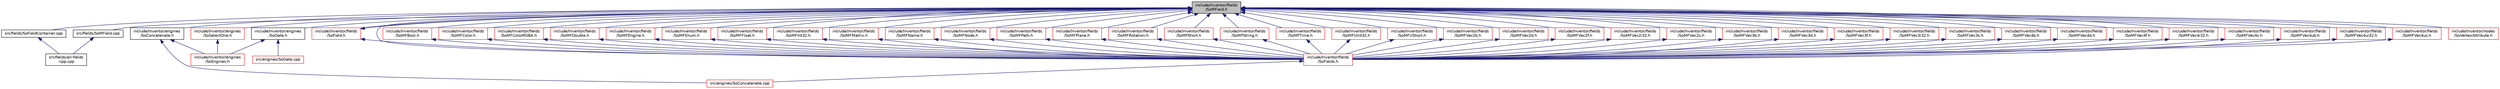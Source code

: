 digraph "include/Inventor/fields/SoMField.h"
{
 // LATEX_PDF_SIZE
  edge [fontname="Helvetica",fontsize="10",labelfontname="Helvetica",labelfontsize="10"];
  node [fontname="Helvetica",fontsize="10",shape=record];
  Node1 [label="include/Inventor/fields\l/SoMField.h",height=0.2,width=0.4,color="black", fillcolor="grey75", style="filled", fontcolor="black",tooltip=" "];
  Node1 -> Node2 [dir="back",color="midnightblue",fontsize="10",style="solid",fontname="Helvetica"];
  Node2 [label="src/fields/SoFieldContainer.cpp",height=0.2,width=0.4,color="black", fillcolor="white", style="filled",URL="$SoFieldContainer_8cpp.html",tooltip=" "];
  Node2 -> Node3 [dir="back",color="midnightblue",fontsize="10",style="solid",fontname="Helvetica"];
  Node3 [label="src/fields/all-fields\l-cpp.cpp",height=0.2,width=0.4,color="black", fillcolor="white", style="filled",URL="$all-fields-cpp_8cpp.html",tooltip=" "];
  Node1 -> Node4 [dir="back",color="midnightblue",fontsize="10",style="solid",fontname="Helvetica"];
  Node4 [label="src/fields/SoMField.cpp",height=0.2,width=0.4,color="black", fillcolor="white", style="filled",URL="$SoMField_8cpp.html",tooltip=" "];
  Node4 -> Node3 [dir="back",color="midnightblue",fontsize="10",style="solid",fontname="Helvetica"];
  Node1 -> Node5 [dir="back",color="midnightblue",fontsize="10",style="solid",fontname="Helvetica"];
  Node5 [label="include/Inventor/engines\l/SoConcatenate.h",height=0.2,width=0.4,color="black", fillcolor="white", style="filled",URL="$SoConcatenate_8h.html",tooltip=" "];
  Node5 -> Node6 [dir="back",color="midnightblue",fontsize="10",style="solid",fontname="Helvetica"];
  Node6 [label="src/engines/SoConcatenate.cpp",height=0.2,width=0.4,color="red", fillcolor="white", style="filled",URL="$SoConcatenate_8cpp.html",tooltip=" "];
  Node5 -> Node8 [dir="back",color="midnightblue",fontsize="10",style="solid",fontname="Helvetica"];
  Node8 [label="include/Inventor/engines\l/SoEngines.h",height=0.2,width=0.4,color="red", fillcolor="white", style="filled",URL="$SoEngines_8h.html",tooltip=" "];
  Node1 -> Node11 [dir="back",color="midnightblue",fontsize="10",style="solid",fontname="Helvetica"];
  Node11 [label="include/Inventor/engines\l/SoGate.h",height=0.2,width=0.4,color="black", fillcolor="white", style="filled",URL="$SoGate_8h.html",tooltip=" "];
  Node11 -> Node12 [dir="back",color="midnightblue",fontsize="10",style="solid",fontname="Helvetica"];
  Node12 [label="src/engines/SoGate.cpp",height=0.2,width=0.4,color="red", fillcolor="white", style="filled",URL="$SoGate_8cpp.html",tooltip=" "];
  Node11 -> Node8 [dir="back",color="midnightblue",fontsize="10",style="solid",fontname="Helvetica"];
  Node1 -> Node13 [dir="back",color="midnightblue",fontsize="10",style="solid",fontname="Helvetica"];
  Node13 [label="include/Inventor/engines\l/SoSelectOne.h",height=0.2,width=0.4,color="red", fillcolor="white", style="filled",URL="$SoSelectOne_8h.html",tooltip=" "];
  Node13 -> Node8 [dir="back",color="midnightblue",fontsize="10",style="solid",fontname="Helvetica"];
  Node1 -> Node15 [dir="back",color="midnightblue",fontsize="10",style="solid",fontname="Helvetica"];
  Node15 [label="include/Inventor/fields\l/SoField.h",height=0.2,width=0.4,color="red", fillcolor="white", style="filled",URL="$SoField_8h.html",tooltip=" "];
  Node15 -> Node36 [dir="back",color="midnightblue",fontsize="10",style="solid",fontname="Helvetica"];
  Node36 [label="include/Inventor/fields\l/SoFields.h",height=0.2,width=0.4,color="red", fillcolor="white", style="filled",URL="$SoFields_8h.html",tooltip=" "];
  Node36 -> Node6 [dir="back",color="midnightblue",fontsize="10",style="solid",fontname="Helvetica"];
  Node15 -> Node1 [dir="back",color="midnightblue",fontsize="10",style="solid",fontname="Helvetica"];
  Node1 -> Node36 [dir="back",color="midnightblue",fontsize="10",style="solid",fontname="Helvetica"];
  Node1 -> Node653 [dir="back",color="midnightblue",fontsize="10",style="solid",fontname="Helvetica"];
  Node653 [label="include/Inventor/fields\l/SoMFBool.h",height=0.2,width=0.4,color="red", fillcolor="white", style="filled",URL="$SoMFBool_8h.html",tooltip=" "];
  Node653 -> Node36 [dir="back",color="midnightblue",fontsize="10",style="solid",fontname="Helvetica"];
  Node1 -> Node655 [dir="back",color="midnightblue",fontsize="10",style="solid",fontname="Helvetica"];
  Node655 [label="include/Inventor/fields\l/SoMFColor.h",height=0.2,width=0.4,color="red", fillcolor="white", style="filled",URL="$SoMFColor_8h.html",tooltip=" "];
  Node655 -> Node36 [dir="back",color="midnightblue",fontsize="10",style="solid",fontname="Helvetica"];
  Node1 -> Node660 [dir="back",color="midnightblue",fontsize="10",style="solid",fontname="Helvetica"];
  Node660 [label="include/Inventor/fields\l/SoMFColorRGBA.h",height=0.2,width=0.4,color="red", fillcolor="white", style="filled",URL="$SoMFColorRGBA_8h.html",tooltip=" "];
  Node660 -> Node36 [dir="back",color="midnightblue",fontsize="10",style="solid",fontname="Helvetica"];
  Node1 -> Node662 [dir="back",color="midnightblue",fontsize="10",style="solid",fontname="Helvetica"];
  Node662 [label="include/Inventor/fields\l/SoMFDouble.h",height=0.2,width=0.4,color="red", fillcolor="white", style="filled",URL="$SoMFDouble_8h.html",tooltip=" "];
  Node662 -> Node36 [dir="back",color="midnightblue",fontsize="10",style="solid",fontname="Helvetica"];
  Node1 -> Node664 [dir="back",color="midnightblue",fontsize="10",style="solid",fontname="Helvetica"];
  Node664 [label="include/Inventor/fields\l/SoMFEngine.h",height=0.2,width=0.4,color="red", fillcolor="white", style="filled",URL="$SoMFEngine_8h.html",tooltip=" "];
  Node664 -> Node36 [dir="back",color="midnightblue",fontsize="10",style="solid",fontname="Helvetica"];
  Node1 -> Node345 [dir="back",color="midnightblue",fontsize="10",style="solid",fontname="Helvetica"];
  Node345 [label="include/Inventor/fields\l/SoMFEnum.h",height=0.2,width=0.4,color="red", fillcolor="white", style="filled",URL="$SoMFEnum_8h.html",tooltip=" "];
  Node345 -> Node36 [dir="back",color="midnightblue",fontsize="10",style="solid",fontname="Helvetica"];
  Node1 -> Node665 [dir="back",color="midnightblue",fontsize="10",style="solid",fontname="Helvetica"];
  Node665 [label="include/Inventor/fields\l/SoMFFloat.h",height=0.2,width=0.4,color="red", fillcolor="white", style="filled",URL="$SoMFFloat_8h.html",tooltip=" "];
  Node665 -> Node36 [dir="back",color="midnightblue",fontsize="10",style="solid",fontname="Helvetica"];
  Node1 -> Node690 [dir="back",color="midnightblue",fontsize="10",style="solid",fontname="Helvetica"];
  Node690 [label="include/Inventor/fields\l/SoMFInt32.h",height=0.2,width=0.4,color="red", fillcolor="white", style="filled",URL="$SoMFInt32_8h.html",tooltip=" "];
  Node690 -> Node36 [dir="back",color="midnightblue",fontsize="10",style="solid",fontname="Helvetica"];
  Node1 -> Node695 [dir="back",color="midnightblue",fontsize="10",style="solid",fontname="Helvetica"];
  Node695 [label="include/Inventor/fields\l/SoMFMatrix.h",height=0.2,width=0.4,color="red", fillcolor="white", style="filled",URL="$SoMFMatrix_8h.html",tooltip=" "];
  Node695 -> Node36 [dir="back",color="midnightblue",fontsize="10",style="solid",fontname="Helvetica"];
  Node1 -> Node702 [dir="back",color="midnightblue",fontsize="10",style="solid",fontname="Helvetica"];
  Node702 [label="include/Inventor/fields\l/SoMFName.h",height=0.2,width=0.4,color="red", fillcolor="white", style="filled",URL="$SoMFName_8h.html",tooltip=" "];
  Node702 -> Node36 [dir="back",color="midnightblue",fontsize="10",style="solid",fontname="Helvetica"];
  Node1 -> Node704 [dir="back",color="midnightblue",fontsize="10",style="solid",fontname="Helvetica"];
  Node704 [label="include/Inventor/fields\l/SoMFNode.h",height=0.2,width=0.4,color="red", fillcolor="white", style="filled",URL="$SoMFNode_8h.html",tooltip=" "];
  Node704 -> Node36 [dir="back",color="midnightblue",fontsize="10",style="solid",fontname="Helvetica"];
  Node1 -> Node712 [dir="back",color="midnightblue",fontsize="10",style="solid",fontname="Helvetica"];
  Node712 [label="include/Inventor/fields\l/SoMFPath.h",height=0.2,width=0.4,color="red", fillcolor="white", style="filled",URL="$SoMFPath_8h.html",tooltip=" "];
  Node712 -> Node36 [dir="back",color="midnightblue",fontsize="10",style="solid",fontname="Helvetica"];
  Node1 -> Node713 [dir="back",color="midnightblue",fontsize="10",style="solid",fontname="Helvetica"];
  Node713 [label="include/Inventor/fields\l/SoMFPlane.h",height=0.2,width=0.4,color="red", fillcolor="white", style="filled",URL="$SoMFPlane_8h.html",tooltip=" "];
  Node713 -> Node36 [dir="back",color="midnightblue",fontsize="10",style="solid",fontname="Helvetica"];
  Node1 -> Node715 [dir="back",color="midnightblue",fontsize="10",style="solid",fontname="Helvetica"];
  Node715 [label="include/Inventor/fields\l/SoMFRotation.h",height=0.2,width=0.4,color="red", fillcolor="white", style="filled",URL="$SoMFRotation_8h.html",tooltip=" "];
  Node715 -> Node36 [dir="back",color="midnightblue",fontsize="10",style="solid",fontname="Helvetica"];
  Node1 -> Node718 [dir="back",color="midnightblue",fontsize="10",style="solid",fontname="Helvetica"];
  Node718 [label="include/Inventor/fields\l/SoMFShort.h",height=0.2,width=0.4,color="red", fillcolor="white", style="filled",URL="$SoMFShort_8h.html",tooltip=" "];
  Node718 -> Node36 [dir="back",color="midnightblue",fontsize="10",style="solid",fontname="Helvetica"];
  Node1 -> Node720 [dir="back",color="midnightblue",fontsize="10",style="solid",fontname="Helvetica"];
  Node720 [label="include/Inventor/fields\l/SoMFString.h",height=0.2,width=0.4,color="red", fillcolor="white", style="filled",URL="$SoMFString_8h.html",tooltip=" "];
  Node720 -> Node36 [dir="back",color="midnightblue",fontsize="10",style="solid",fontname="Helvetica"];
  Node1 -> Node723 [dir="back",color="midnightblue",fontsize="10",style="solid",fontname="Helvetica"];
  Node723 [label="include/Inventor/fields\l/SoMFTime.h",height=0.2,width=0.4,color="red", fillcolor="white", style="filled",URL="$SoMFTime_8h.html",tooltip=" "];
  Node723 -> Node36 [dir="back",color="midnightblue",fontsize="10",style="solid",fontname="Helvetica"];
  Node1 -> Node725 [dir="back",color="midnightblue",fontsize="10",style="solid",fontname="Helvetica"];
  Node725 [label="include/Inventor/fields\l/SoMFUInt32.h",height=0.2,width=0.4,color="red", fillcolor="white", style="filled",URL="$SoMFUInt32_8h.html",tooltip=" "];
  Node725 -> Node36 [dir="back",color="midnightblue",fontsize="10",style="solid",fontname="Helvetica"];
  Node1 -> Node731 [dir="back",color="midnightblue",fontsize="10",style="solid",fontname="Helvetica"];
  Node731 [label="include/Inventor/fields\l/SoMFUShort.h",height=0.2,width=0.4,color="red", fillcolor="white", style="filled",URL="$SoMFUShort_8h.html",tooltip=" "];
  Node731 -> Node36 [dir="back",color="midnightblue",fontsize="10",style="solid",fontname="Helvetica"];
  Node1 -> Node733 [dir="back",color="midnightblue",fontsize="10",style="solid",fontname="Helvetica"];
  Node733 [label="include/Inventor/fields\l/SoMFVec2b.h",height=0.2,width=0.4,color="red", fillcolor="white", style="filled",URL="$SoMFVec2b_8h.html",tooltip=" "];
  Node733 -> Node36 [dir="back",color="midnightblue",fontsize="10",style="solid",fontname="Helvetica"];
  Node1 -> Node735 [dir="back",color="midnightblue",fontsize="10",style="solid",fontname="Helvetica"];
  Node735 [label="include/Inventor/fields\l/SoMFVec2d.h",height=0.2,width=0.4,color="red", fillcolor="white", style="filled",URL="$SoMFVec2d_8h.html",tooltip=" "];
  Node735 -> Node36 [dir="back",color="midnightblue",fontsize="10",style="solid",fontname="Helvetica"];
  Node1 -> Node737 [dir="back",color="midnightblue",fontsize="10",style="solid",fontname="Helvetica"];
  Node737 [label="include/Inventor/fields\l/SoMFVec2f.h",height=0.2,width=0.4,color="red", fillcolor="white", style="filled",URL="$SoMFVec2f_8h.html",tooltip=" "];
  Node737 -> Node36 [dir="back",color="midnightblue",fontsize="10",style="solid",fontname="Helvetica"];
  Node1 -> Node743 [dir="back",color="midnightblue",fontsize="10",style="solid",fontname="Helvetica"];
  Node743 [label="include/Inventor/fields\l/SoMFVec2i32.h",height=0.2,width=0.4,color="red", fillcolor="white", style="filled",URL="$SoMFVec2i32_8h.html",tooltip=" "];
  Node743 -> Node36 [dir="back",color="midnightblue",fontsize="10",style="solid",fontname="Helvetica"];
  Node1 -> Node745 [dir="back",color="midnightblue",fontsize="10",style="solid",fontname="Helvetica"];
  Node745 [label="include/Inventor/fields\l/SoMFVec2s.h",height=0.2,width=0.4,color="red", fillcolor="white", style="filled",URL="$SoMFVec2s_8h.html",tooltip=" "];
  Node745 -> Node36 [dir="back",color="midnightblue",fontsize="10",style="solid",fontname="Helvetica"];
  Node1 -> Node747 [dir="back",color="midnightblue",fontsize="10",style="solid",fontname="Helvetica"];
  Node747 [label="include/Inventor/fields\l/SoMFVec3b.h",height=0.2,width=0.4,color="red", fillcolor="white", style="filled",URL="$SoMFVec3b_8h.html",tooltip=" "];
  Node747 -> Node36 [dir="back",color="midnightblue",fontsize="10",style="solid",fontname="Helvetica"];
  Node1 -> Node749 [dir="back",color="midnightblue",fontsize="10",style="solid",fontname="Helvetica"];
  Node749 [label="include/Inventor/fields\l/SoMFVec3d.h",height=0.2,width=0.4,color="red", fillcolor="white", style="filled",URL="$SoMFVec3d_8h.html",tooltip=" "];
  Node749 -> Node36 [dir="back",color="midnightblue",fontsize="10",style="solid",fontname="Helvetica"];
  Node1 -> Node751 [dir="back",color="midnightblue",fontsize="10",style="solid",fontname="Helvetica"];
  Node751 [label="include/Inventor/fields\l/SoMFVec3f.h",height=0.2,width=0.4,color="red", fillcolor="white", style="filled",URL="$SoMFVec3f_8h.html",tooltip=" "];
  Node751 -> Node36 [dir="back",color="midnightblue",fontsize="10",style="solid",fontname="Helvetica"];
  Node1 -> Node759 [dir="back",color="midnightblue",fontsize="10",style="solid",fontname="Helvetica"];
  Node759 [label="include/Inventor/fields\l/SoMFVec3i32.h",height=0.2,width=0.4,color="red", fillcolor="white", style="filled",URL="$SoMFVec3i32_8h.html",tooltip=" "];
  Node759 -> Node36 [dir="back",color="midnightblue",fontsize="10",style="solid",fontname="Helvetica"];
  Node1 -> Node761 [dir="back",color="midnightblue",fontsize="10",style="solid",fontname="Helvetica"];
  Node761 [label="include/Inventor/fields\l/SoMFVec3s.h",height=0.2,width=0.4,color="red", fillcolor="white", style="filled",URL="$SoMFVec3s_8h.html",tooltip=" "];
  Node761 -> Node36 [dir="back",color="midnightblue",fontsize="10",style="solid",fontname="Helvetica"];
  Node1 -> Node763 [dir="back",color="midnightblue",fontsize="10",style="solid",fontname="Helvetica"];
  Node763 [label="include/Inventor/fields\l/SoMFVec4b.h",height=0.2,width=0.4,color="red", fillcolor="white", style="filled",URL="$SoMFVec4b_8h.html",tooltip=" "];
  Node763 -> Node36 [dir="back",color="midnightblue",fontsize="10",style="solid",fontname="Helvetica"];
  Node1 -> Node765 [dir="back",color="midnightblue",fontsize="10",style="solid",fontname="Helvetica"];
  Node765 [label="include/Inventor/fields\l/SoMFVec4d.h",height=0.2,width=0.4,color="red", fillcolor="white", style="filled",URL="$SoMFVec4d_8h.html",tooltip=" "];
  Node765 -> Node36 [dir="back",color="midnightblue",fontsize="10",style="solid",fontname="Helvetica"];
  Node1 -> Node767 [dir="back",color="midnightblue",fontsize="10",style="solid",fontname="Helvetica"];
  Node767 [label="include/Inventor/fields\l/SoMFVec4f.h",height=0.2,width=0.4,color="red", fillcolor="white", style="filled",URL="$SoMFVec4f_8h.html",tooltip=" "];
  Node767 -> Node36 [dir="back",color="midnightblue",fontsize="10",style="solid",fontname="Helvetica"];
  Node1 -> Node770 [dir="back",color="midnightblue",fontsize="10",style="solid",fontname="Helvetica"];
  Node770 [label="include/Inventor/fields\l/SoMFVec4i32.h",height=0.2,width=0.4,color="red", fillcolor="white", style="filled",URL="$SoMFVec4i32_8h.html",tooltip=" "];
  Node770 -> Node36 [dir="back",color="midnightblue",fontsize="10",style="solid",fontname="Helvetica"];
  Node1 -> Node772 [dir="back",color="midnightblue",fontsize="10",style="solid",fontname="Helvetica"];
  Node772 [label="include/Inventor/fields\l/SoMFVec4s.h",height=0.2,width=0.4,color="red", fillcolor="white", style="filled",URL="$SoMFVec4s_8h.html",tooltip=" "];
  Node772 -> Node36 [dir="back",color="midnightblue",fontsize="10",style="solid",fontname="Helvetica"];
  Node1 -> Node774 [dir="back",color="midnightblue",fontsize="10",style="solid",fontname="Helvetica"];
  Node774 [label="include/Inventor/fields\l/SoMFVec4ub.h",height=0.2,width=0.4,color="red", fillcolor="white", style="filled",URL="$SoMFVec4ub_8h.html",tooltip=" "];
  Node774 -> Node36 [dir="back",color="midnightblue",fontsize="10",style="solid",fontname="Helvetica"];
  Node1 -> Node776 [dir="back",color="midnightblue",fontsize="10",style="solid",fontname="Helvetica"];
  Node776 [label="include/Inventor/fields\l/SoMFVec4ui32.h",height=0.2,width=0.4,color="red", fillcolor="white", style="filled",URL="$SoMFVec4ui32_8h.html",tooltip=" "];
  Node776 -> Node36 [dir="back",color="midnightblue",fontsize="10",style="solid",fontname="Helvetica"];
  Node1 -> Node778 [dir="back",color="midnightblue",fontsize="10",style="solid",fontname="Helvetica"];
  Node778 [label="include/Inventor/fields\l/SoMFVec4us.h",height=0.2,width=0.4,color="red", fillcolor="white", style="filled",URL="$SoMFVec4us_8h.html",tooltip=" "];
  Node778 -> Node36 [dir="back",color="midnightblue",fontsize="10",style="solid",fontname="Helvetica"];
  Node1 -> Node468 [dir="back",color="midnightblue",fontsize="10",style="solid",fontname="Helvetica"];
  Node468 [label="include/Inventor/nodes\l/SoVertexAttribute.h",height=0.2,width=0.4,color="red", fillcolor="white", style="filled",URL="$SoVertexAttribute_8h.html",tooltip=" "];
}
